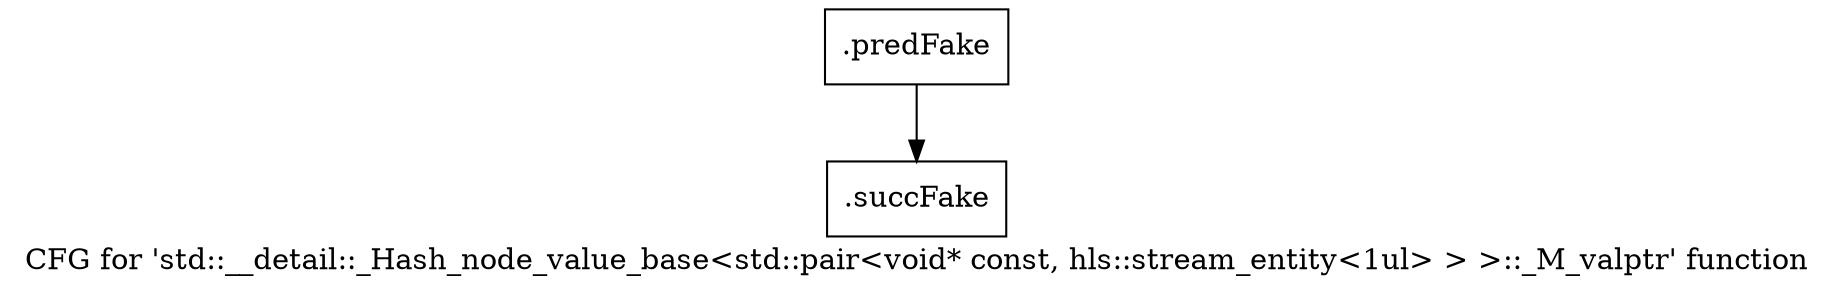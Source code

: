 digraph "CFG for 'std::__detail::_Hash_node_value_base\<std::pair\<void* const, hls::stream_entity\<1ul\> \> \>::_M_valptr' function" {
	label="CFG for 'std::__detail::_Hash_node_value_base\<std::pair\<void* const, hls::stream_entity\<1ul\> \> \>::_M_valptr' function";

	Node0x5197ad0 [shape=record,filename="",linenumber="",label="{.predFake}"];
	Node0x5197ad0 -> Node0x509e430[ callList="" memoryops="" filename="/home/akhilkushe/Xilinx/Vitis_HLS/2021.2/tps/lnx64/gcc-6.2.0/lib/gcc/x86_64-pc-linux-gnu/6.2.0/../../../../include/c++/6.2.0/bits/hashtable_policy.h" execusionnum="25"];
	Node0x509e430 [shape=record,filename="/home/akhilkushe/Xilinx/Vitis_HLS/2021.2/tps/lnx64/gcc-6.2.0/lib/gcc/x86_64-pc-linux-gnu/6.2.0/../../../../include/c++/6.2.0/bits/hashtable_policy.h",linenumber="250",label="{.succFake}"];
}
